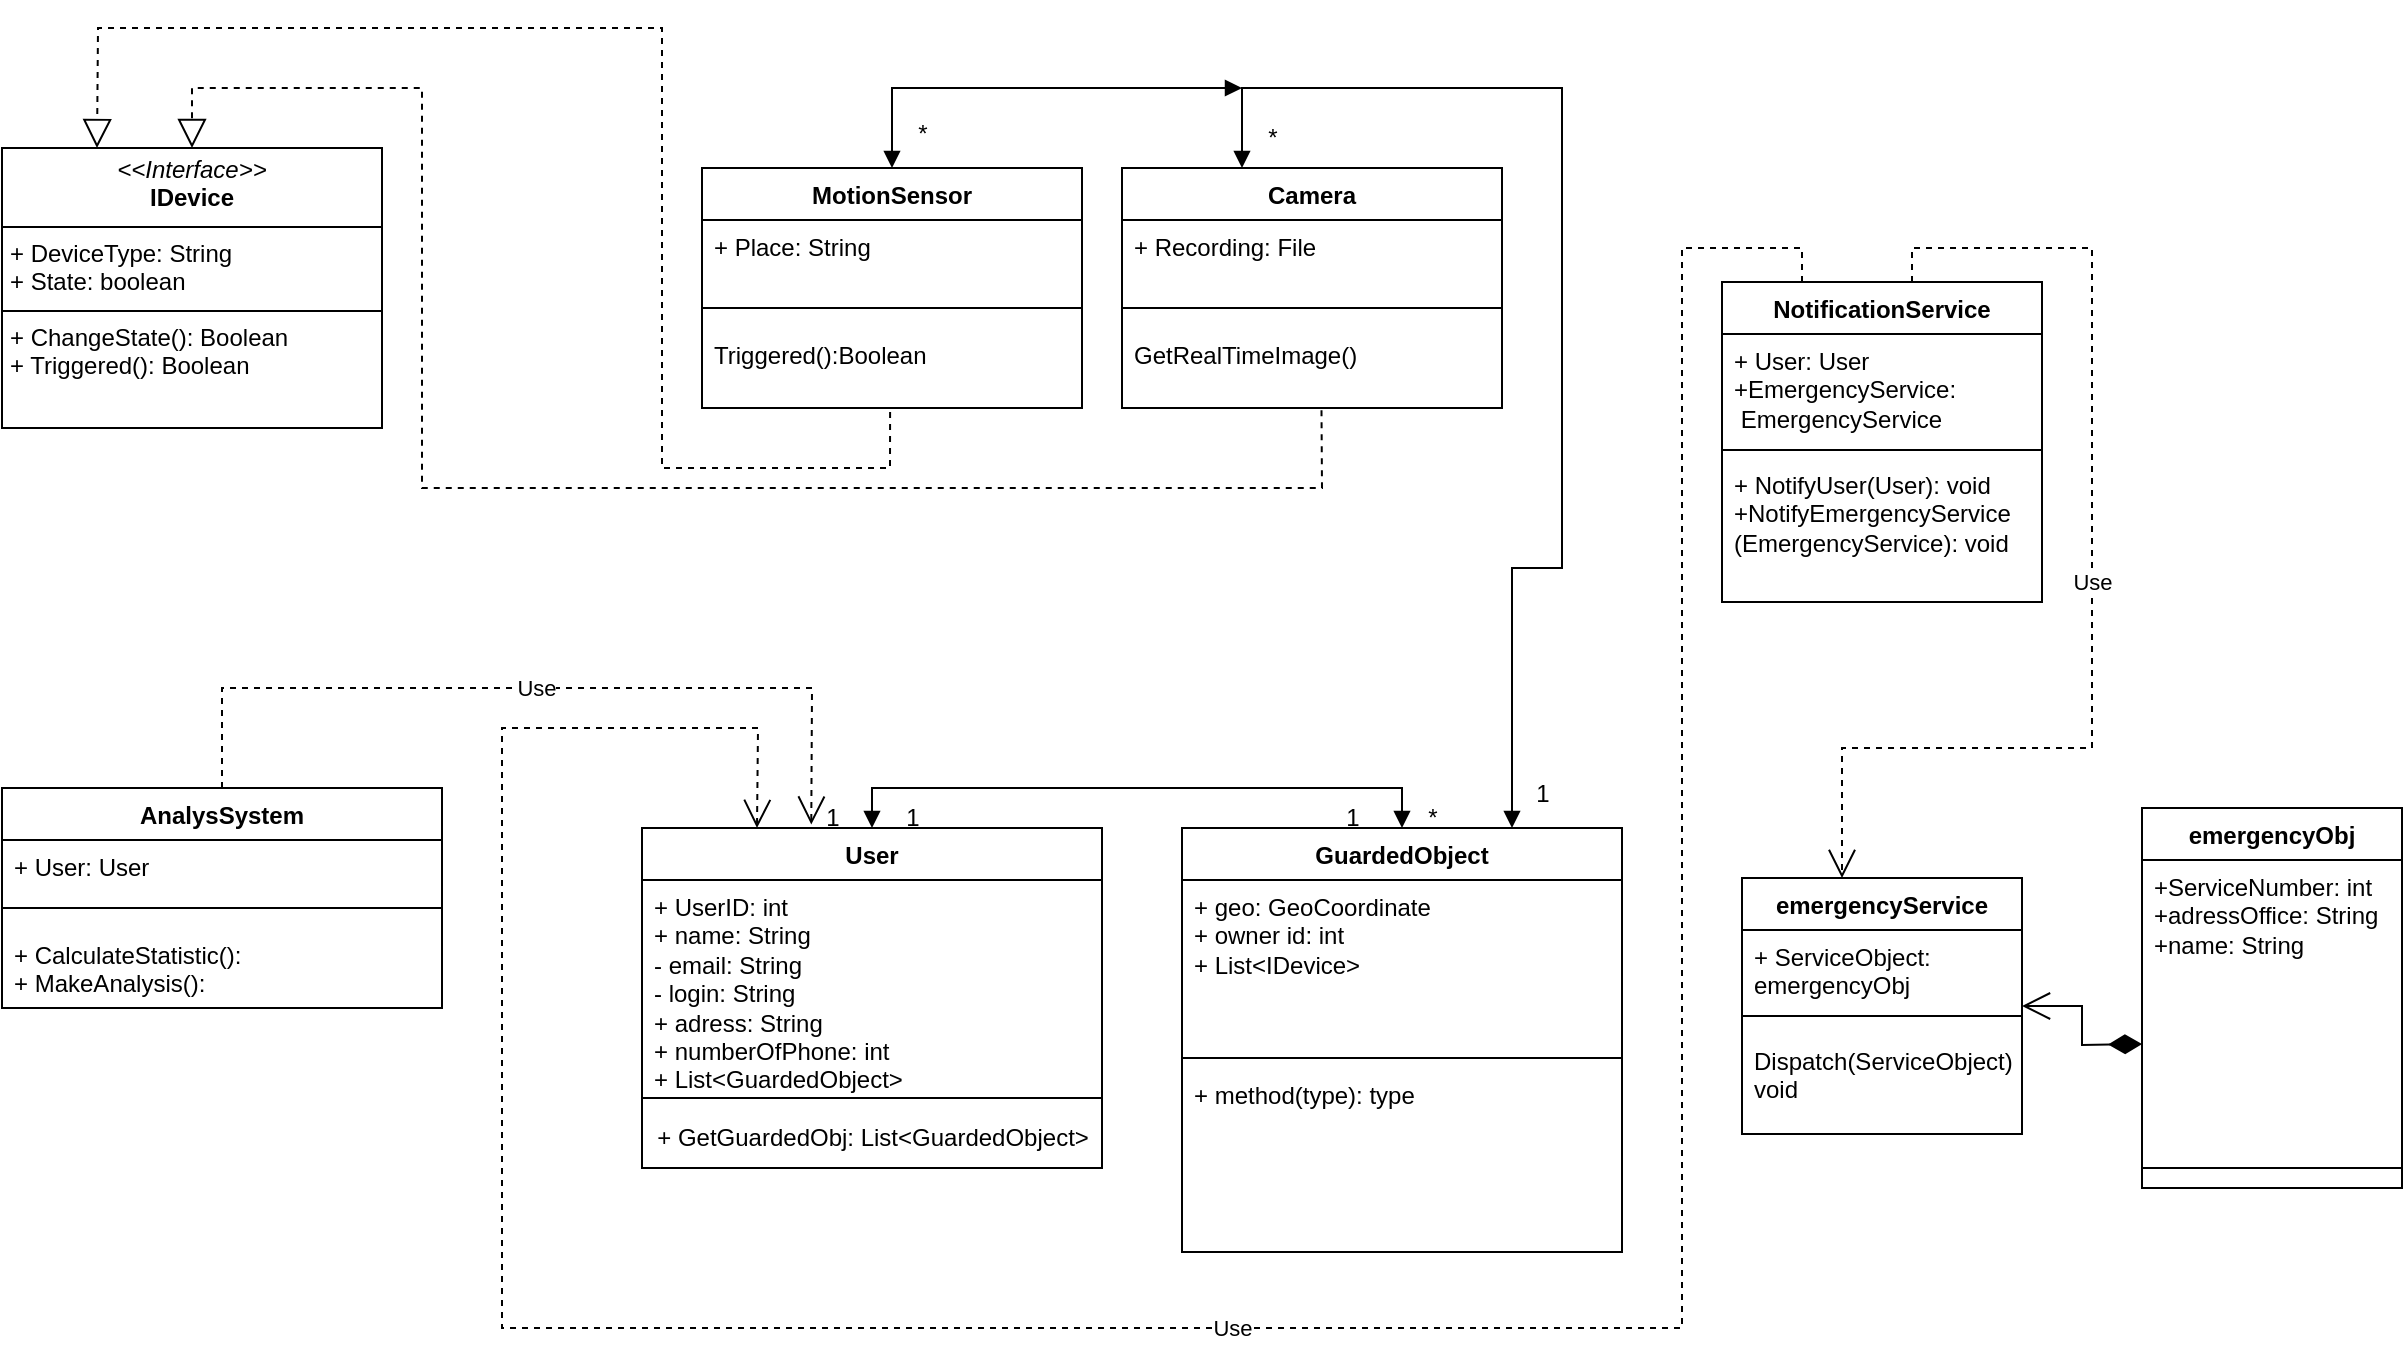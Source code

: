 <mxfile version="25.0.1">
  <diagram name="Страница — 1" id="8tjsF_M7jsW_yo7aEp5X">
    <mxGraphModel dx="2842" dy="1313" grid="1" gridSize="10" guides="1" tooltips="1" connect="1" arrows="1" fold="1" page="1" pageScale="1" pageWidth="827" pageHeight="1169" background="none" math="0" shadow="0">
      <root>
        <mxCell id="0" />
        <mxCell id="1" parent="0" />
        <mxCell id="qT1Ez9X6jO3HV0hjLNi6-5" value="GuardedObject" style="swimlane;fontStyle=1;align=center;verticalAlign=top;childLayout=stackLayout;horizontal=1;startSize=26;horizontalStack=0;resizeParent=1;resizeParentMax=0;resizeLast=0;collapsible=1;marginBottom=0;whiteSpace=wrap;html=1;" parent="1" vertex="1">
          <mxGeometry x="-220" y="420" width="220" height="212" as="geometry" />
        </mxCell>
        <mxCell id="qT1Ez9X6jO3HV0hjLNi6-6" value="+ geo: GeoCoordinate&amp;nbsp;&lt;br&gt;+ owner id: int&lt;div&gt;+ List&amp;lt;IDevice&amp;gt;&lt;br&gt;&lt;div&gt;&lt;br&gt;&lt;/div&gt;&lt;/div&gt;" style="text;strokeColor=none;fillColor=none;align=left;verticalAlign=top;spacingLeft=4;spacingRight=4;overflow=hidden;rotatable=0;points=[[0,0.5],[1,0.5]];portConstraint=eastwest;whiteSpace=wrap;html=1;" parent="qT1Ez9X6jO3HV0hjLNi6-5" vertex="1">
          <mxGeometry y="26" width="220" height="84" as="geometry" />
        </mxCell>
        <mxCell id="qT1Ez9X6jO3HV0hjLNi6-7" value="" style="line;strokeWidth=1;fillColor=none;align=left;verticalAlign=middle;spacingTop=-1;spacingLeft=3;spacingRight=3;rotatable=0;labelPosition=right;points=[];portConstraint=eastwest;strokeColor=inherit;" parent="qT1Ez9X6jO3HV0hjLNi6-5" vertex="1">
          <mxGeometry y="110" width="220" height="10" as="geometry" />
        </mxCell>
        <mxCell id="qT1Ez9X6jO3HV0hjLNi6-8" value="+ method(type): type" style="text;strokeColor=none;fillColor=none;align=left;verticalAlign=top;spacingLeft=4;spacingRight=4;overflow=hidden;rotatable=0;points=[[0,0.5],[1,0.5]];portConstraint=eastwest;whiteSpace=wrap;html=1;" parent="qT1Ez9X6jO3HV0hjLNi6-5" vertex="1">
          <mxGeometry y="120" width="220" height="92" as="geometry" />
        </mxCell>
        <mxCell id="qT1Ez9X6jO3HV0hjLNi6-9" value="User" style="swimlane;fontStyle=1;align=center;verticalAlign=top;childLayout=stackLayout;horizontal=1;startSize=26;horizontalStack=0;resizeParent=1;resizeParentMax=0;resizeLast=0;collapsible=1;marginBottom=0;whiteSpace=wrap;html=1;" parent="1" vertex="1">
          <mxGeometry x="-490" y="420" width="230" height="170" as="geometry">
            <mxRectangle x="40" y="70" width="120" height="30" as="alternateBounds" />
          </mxGeometry>
        </mxCell>
        <mxCell id="qT1Ez9X6jO3HV0hjLNi6-10" value="&lt;div&gt;+ UserID: int&lt;/div&gt;+ name: String&lt;div&gt;- email: String&lt;br&gt;&lt;div&gt;- login: String&lt;br&gt;&lt;div&gt;+ adress: String&lt;/div&gt;&lt;div&gt;+ numberOfPhone: int&lt;/div&gt;&lt;div&gt;+ List&amp;lt;&lt;span style=&quot;text-align: center; background-color: initial;&quot;&gt;GuardedObject&lt;/span&gt;&lt;span style=&quot;background-color: initial;&quot;&gt;&amp;gt;&lt;/span&gt;&lt;/div&gt;&lt;div&gt;&lt;span style=&quot;background-color: initial;&quot;&gt;&lt;br&gt;&lt;/span&gt;&lt;/div&gt;&lt;div&gt;&lt;span style=&quot;background-color: initial;&quot;&gt;&lt;br&gt;&lt;/span&gt;&lt;/div&gt;&lt;div&gt;&lt;span style=&quot;background-color: initial;&quot;&gt;&lt;br&gt;&lt;/span&gt;&lt;/div&gt;&lt;div&gt;&lt;br&gt;&lt;/div&gt;&lt;/div&gt;&lt;/div&gt;" style="text;strokeColor=none;fillColor=none;align=left;verticalAlign=top;spacingLeft=4;spacingRight=4;overflow=hidden;rotatable=0;points=[[0,0.5],[1,0.5]];portConstraint=eastwest;whiteSpace=wrap;html=1;" parent="qT1Ez9X6jO3HV0hjLNi6-9" vertex="1">
          <mxGeometry y="26" width="230" height="104" as="geometry" />
        </mxCell>
        <mxCell id="qT1Ez9X6jO3HV0hjLNi6-11" value="" style="line;strokeWidth=1;fillColor=none;align=left;verticalAlign=middle;spacingTop=-1;spacingLeft=3;spacingRight=3;rotatable=0;labelPosition=right;points=[];portConstraint=eastwest;strokeColor=inherit;" parent="qT1Ez9X6jO3HV0hjLNi6-9" vertex="1">
          <mxGeometry y="130" width="230" height="10" as="geometry" />
        </mxCell>
        <mxCell id="u9B3ksHWgTqDFR15Z2h7-7" value="+ GetGuardedObj: List&amp;lt;GuardedObject&amp;gt;" style="text;html=1;align=center;verticalAlign=middle;resizable=0;points=[];autosize=1;strokeColor=none;fillColor=none;" parent="qT1Ez9X6jO3HV0hjLNi6-9" vertex="1">
          <mxGeometry y="140" width="230" height="30" as="geometry" />
        </mxCell>
        <mxCell id="qT1Ez9X6jO3HV0hjLNi6-17" value="emergencyObj&lt;div&gt;&lt;br&gt;&lt;/div&gt;" style="swimlane;fontStyle=1;align=center;verticalAlign=top;childLayout=stackLayout;horizontal=1;startSize=26;horizontalStack=0;resizeParent=1;resizeParentMax=0;resizeLast=0;collapsible=1;marginBottom=0;whiteSpace=wrap;html=1;" parent="1" vertex="1">
          <mxGeometry x="260" y="410" width="130" height="190" as="geometry" />
        </mxCell>
        <mxCell id="qT1Ez9X6jO3HV0hjLNi6-18" value="&lt;div&gt;+ServiceNumber: int&lt;/div&gt;&lt;div&gt;+adressOffice: String&lt;/div&gt;&lt;div&gt;+name: String&lt;/div&gt;&lt;div&gt;&lt;br&gt;&lt;/div&gt;&lt;div&gt;&lt;br&gt;&lt;/div&gt;&lt;div&gt;&lt;br&gt;&lt;/div&gt;" style="text;strokeColor=none;fillColor=none;align=left;verticalAlign=top;spacingLeft=4;spacingRight=4;overflow=hidden;rotatable=0;points=[[0,0.5],[1,0.5]];portConstraint=eastwest;whiteSpace=wrap;html=1;" parent="qT1Ez9X6jO3HV0hjLNi6-17" vertex="1">
          <mxGeometry y="26" width="130" height="144" as="geometry" />
        </mxCell>
        <mxCell id="qT1Ez9X6jO3HV0hjLNi6-19" value="" style="line;strokeWidth=1;fillColor=none;align=left;verticalAlign=middle;spacingTop=-1;spacingLeft=3;spacingRight=3;rotatable=0;labelPosition=right;points=[];portConstraint=eastwest;strokeColor=inherit;" parent="qT1Ez9X6jO3HV0hjLNi6-17" vertex="1">
          <mxGeometry y="170" width="130" height="20" as="geometry" />
        </mxCell>
        <mxCell id="qT1Ez9X6jO3HV0hjLNi6-26" value="AnalysSystem" style="swimlane;fontStyle=1;align=center;verticalAlign=top;childLayout=stackLayout;horizontal=1;startSize=26;horizontalStack=0;resizeParent=1;resizeParentMax=0;resizeLast=0;collapsible=1;marginBottom=0;whiteSpace=wrap;html=1;" parent="1" vertex="1">
          <mxGeometry x="-810" y="400" width="220" height="110" as="geometry" />
        </mxCell>
        <mxCell id="qT1Ez9X6jO3HV0hjLNi6-27" value="&lt;div&gt;+ User: User&lt;/div&gt;" style="text;strokeColor=none;fillColor=none;align=left;verticalAlign=top;spacingLeft=4;spacingRight=4;overflow=hidden;rotatable=0;points=[[0,0.5],[1,0.5]];portConstraint=eastwest;whiteSpace=wrap;html=1;" parent="qT1Ez9X6jO3HV0hjLNi6-26" vertex="1">
          <mxGeometry y="26" width="220" height="24" as="geometry" />
        </mxCell>
        <mxCell id="qT1Ez9X6jO3HV0hjLNi6-28" value="" style="line;strokeWidth=1;fillColor=none;align=left;verticalAlign=middle;spacingTop=-1;spacingLeft=3;spacingRight=3;rotatable=0;labelPosition=right;points=[];portConstraint=eastwest;strokeColor=inherit;" parent="qT1Ez9X6jO3HV0hjLNi6-26" vertex="1">
          <mxGeometry y="50" width="220" height="20" as="geometry" />
        </mxCell>
        <mxCell id="qT1Ez9X6jO3HV0hjLNi6-29" value="&lt;div&gt;&lt;span style=&quot;background-color: initial;&quot;&gt;+ CalculateStatistic():&lt;/span&gt;&lt;/div&gt;&lt;div&gt;+ MakeAnalysis():&lt;/div&gt;" style="text;strokeColor=none;fillColor=none;align=left;verticalAlign=top;spacingLeft=4;spacingRight=4;overflow=hidden;rotatable=0;points=[[0,0.5],[1,0.5]];portConstraint=eastwest;whiteSpace=wrap;html=1;" parent="qT1Ez9X6jO3HV0hjLNi6-26" vertex="1">
          <mxGeometry y="70" width="220" height="40" as="geometry" />
        </mxCell>
        <mxCell id="u9B3ksHWgTqDFR15Z2h7-2" value="emergencyService" style="swimlane;fontStyle=1;align=center;verticalAlign=top;childLayout=stackLayout;horizontal=1;startSize=26;horizontalStack=0;resizeParent=1;resizeParentMax=0;resizeLast=0;collapsible=1;marginBottom=0;whiteSpace=wrap;html=1;" parent="1" vertex="1">
          <mxGeometry x="60" y="445" width="140" height="128" as="geometry" />
        </mxCell>
        <mxCell id="u9B3ksHWgTqDFR15Z2h7-3" value="+ ServiceObject: emergencyObj" style="text;strokeColor=none;fillColor=none;align=left;verticalAlign=top;spacingLeft=4;spacingRight=4;overflow=hidden;rotatable=0;points=[[0,0.5],[1,0.5]];portConstraint=eastwest;whiteSpace=wrap;html=1;" parent="u9B3ksHWgTqDFR15Z2h7-2" vertex="1">
          <mxGeometry y="26" width="140" height="34" as="geometry" />
        </mxCell>
        <mxCell id="u9B3ksHWgTqDFR15Z2h7-4" value="" style="line;strokeWidth=1;fillColor=none;align=left;verticalAlign=middle;spacingTop=-1;spacingLeft=3;spacingRight=3;rotatable=0;labelPosition=right;points=[];portConstraint=eastwest;strokeColor=inherit;" parent="u9B3ksHWgTqDFR15Z2h7-2" vertex="1">
          <mxGeometry y="60" width="140" height="18" as="geometry" />
        </mxCell>
        <mxCell id="u9B3ksHWgTqDFR15Z2h7-5" value="Dispatch(ServiceObject): void" style="text;strokeColor=none;fillColor=none;align=left;verticalAlign=top;spacingLeft=4;spacingRight=4;overflow=hidden;rotatable=0;points=[[0,0.5],[1,0.5]];portConstraint=eastwest;whiteSpace=wrap;html=1;" parent="u9B3ksHWgTqDFR15Z2h7-2" vertex="1">
          <mxGeometry y="78" width="140" height="50" as="geometry" />
        </mxCell>
        <mxCell id="pxG9dVrNte3aK9hgAJ4S-3" value="&lt;p style=&quot;margin:0px;margin-top:4px;text-align:center;&quot;&gt;&lt;i&gt;&amp;lt;&amp;lt;Interface&amp;gt;&amp;gt;&lt;/i&gt;&lt;br&gt;&lt;b&gt;IDevice&lt;/b&gt;&lt;/p&gt;&lt;hr size=&quot;1&quot; style=&quot;border-style:solid;&quot;&gt;&lt;p style=&quot;margin:0px;margin-left:4px;&quot;&gt;+ DeviceType: String&lt;br&gt;+ State: boolean&lt;/p&gt;&lt;hr size=&quot;1&quot; style=&quot;border-style:solid;&quot;&gt;&lt;p style=&quot;margin:0px;margin-left:4px;&quot;&gt;+ ChangeState(): Boolean&lt;br&gt;+ Triggered(): Boolean&lt;/p&gt;" style="verticalAlign=top;align=left;overflow=fill;html=1;whiteSpace=wrap;" vertex="1" parent="1">
          <mxGeometry x="-810" y="80" width="190" height="140" as="geometry" />
        </mxCell>
        <mxCell id="uNuMsFCzHHrnqG_zuvwd-26" value="" style="endArrow=open;html=1;endSize=12;startArrow=diamondThin;startSize=14;startFill=1;edgeStyle=orthogonalEdgeStyle;align=left;verticalAlign=bottom;rounded=0;exitX=0;exitY=0.5;exitDx=0;exitDy=0;entryX=1;entryY=0.5;entryDx=0;entryDy=0;" edge="1" parent="1" target="u9B3ksHWgTqDFR15Z2h7-2">
          <mxGeometry x="-1" y="3" relative="1" as="geometry">
            <mxPoint x="260" y="528.01" as="sourcePoint" />
            <mxPoint x="140" y="510.002" as="targetPoint" />
          </mxGeometry>
        </mxCell>
        <mxCell id="uNuMsFCzHHrnqG_zuvwd-28" value="Camera" style="swimlane;fontStyle=1;align=center;verticalAlign=top;childLayout=stackLayout;horizontal=1;startSize=26;horizontalStack=0;resizeParent=1;resizeParentMax=0;resizeLast=0;collapsible=1;marginBottom=0;whiteSpace=wrap;html=1;" vertex="1" parent="1">
          <mxGeometry x="-250" y="90" width="190" height="120" as="geometry">
            <mxRectangle x="620" y="60" width="80" height="30" as="alternateBounds" />
          </mxGeometry>
        </mxCell>
        <mxCell id="uNuMsFCzHHrnqG_zuvwd-29" value="&lt;div&gt;&lt;span style=&quot;background-color: initial;&quot;&gt;+ Recording: File&lt;/span&gt;&lt;/div&gt;&lt;div&gt;&lt;br&gt;&lt;/div&gt;" style="text;strokeColor=none;fillColor=none;align=left;verticalAlign=top;spacingLeft=4;spacingRight=4;overflow=hidden;rotatable=0;points=[[0,0.5],[1,0.5]];portConstraint=eastwest;whiteSpace=wrap;html=1;" vertex="1" parent="uNuMsFCzHHrnqG_zuvwd-28">
          <mxGeometry y="26" width="190" height="34" as="geometry" />
        </mxCell>
        <mxCell id="uNuMsFCzHHrnqG_zuvwd-30" value="" style="line;strokeWidth=1;fillColor=none;align=left;verticalAlign=middle;spacingTop=-1;spacingLeft=3;spacingRight=3;rotatable=0;labelPosition=right;points=[];portConstraint=eastwest;strokeColor=inherit;" vertex="1" parent="uNuMsFCzHHrnqG_zuvwd-28">
          <mxGeometry y="60" width="190" height="20" as="geometry" />
        </mxCell>
        <mxCell id="uNuMsFCzHHrnqG_zuvwd-31" value="&lt;div&gt;&lt;div&gt;GetRealTimeImage()&lt;/div&gt;&lt;/div&gt;" style="text;strokeColor=none;fillColor=none;align=left;verticalAlign=top;spacingLeft=4;spacingRight=4;overflow=hidden;rotatable=0;points=[[0,0.5],[1,0.5]];portConstraint=eastwest;whiteSpace=wrap;html=1;" vertex="1" parent="uNuMsFCzHHrnqG_zuvwd-28">
          <mxGeometry y="80" width="190" height="40" as="geometry" />
        </mxCell>
        <mxCell id="pxG9dVrNte3aK9hgAJ4S-35" value="MotionSensor" style="swimlane;fontStyle=1;align=center;verticalAlign=top;childLayout=stackLayout;horizontal=1;startSize=26;horizontalStack=0;resizeParent=1;resizeParentMax=0;resizeLast=0;collapsible=1;marginBottom=0;whiteSpace=wrap;html=1;" vertex="1" parent="1">
          <mxGeometry x="-460" y="90" width="190" height="120" as="geometry">
            <mxRectangle x="620" y="60" width="80" height="30" as="alternateBounds" />
          </mxGeometry>
        </mxCell>
        <mxCell id="pxG9dVrNte3aK9hgAJ4S-36" value="&lt;div&gt;+ Place: String&lt;/div&gt;" style="text;strokeColor=none;fillColor=none;align=left;verticalAlign=top;spacingLeft=4;spacingRight=4;overflow=hidden;rotatable=0;points=[[0,0.5],[1,0.5]];portConstraint=eastwest;whiteSpace=wrap;html=1;" vertex="1" parent="pxG9dVrNte3aK9hgAJ4S-35">
          <mxGeometry y="26" width="190" height="34" as="geometry" />
        </mxCell>
        <mxCell id="pxG9dVrNte3aK9hgAJ4S-37" value="" style="line;strokeWidth=1;fillColor=none;align=left;verticalAlign=middle;spacingTop=-1;spacingLeft=3;spacingRight=3;rotatable=0;labelPosition=right;points=[];portConstraint=eastwest;strokeColor=inherit;" vertex="1" parent="pxG9dVrNte3aK9hgAJ4S-35">
          <mxGeometry y="60" width="190" height="20" as="geometry" />
        </mxCell>
        <mxCell id="pxG9dVrNte3aK9hgAJ4S-38" value="Triggered():Boolean" style="text;strokeColor=none;fillColor=none;align=left;verticalAlign=top;spacingLeft=4;spacingRight=4;overflow=hidden;rotatable=0;points=[[0,0.5],[1,0.5]];portConstraint=eastwest;whiteSpace=wrap;html=1;" vertex="1" parent="pxG9dVrNte3aK9hgAJ4S-35">
          <mxGeometry y="80" width="190" height="40" as="geometry" />
        </mxCell>
        <mxCell id="uNuMsFCzHHrnqG_zuvwd-39" value="" style="endArrow=block;dashed=1;endFill=0;endSize=12;html=1;rounded=0;entryX=0.5;entryY=0;entryDx=0;entryDy=0;exitX=0.525;exitY=1.028;exitDx=0;exitDy=0;exitPerimeter=0;" edge="1" parent="1" source="uNuMsFCzHHrnqG_zuvwd-31" target="pxG9dVrNte3aK9hgAJ4S-3">
          <mxGeometry width="160" relative="1" as="geometry">
            <mxPoint x="-149" y="210" as="sourcePoint" />
            <mxPoint x="-485" y="20" as="targetPoint" />
            <Array as="points">
              <mxPoint x="-150" y="250" />
              <mxPoint x="-600" y="250" />
              <mxPoint x="-600" y="50" />
              <mxPoint x="-715" y="50" />
            </Array>
          </mxGeometry>
        </mxCell>
        <mxCell id="uNuMsFCzHHrnqG_zuvwd-42" value="" style="endArrow=block;dashed=1;endFill=0;endSize=12;html=1;rounded=0;exitX=0.495;exitY=1.05;exitDx=0;exitDy=0;exitPerimeter=0;entryX=0.25;entryY=0;entryDx=0;entryDy=0;" edge="1" parent="1" source="pxG9dVrNte3aK9hgAJ4S-38" target="pxG9dVrNte3aK9hgAJ4S-3">
          <mxGeometry width="160" relative="1" as="geometry">
            <mxPoint x="-520" y="10" as="sourcePoint" />
            <mxPoint x="-515" y="10" as="targetPoint" />
            <Array as="points">
              <mxPoint x="-366" y="240" />
              <mxPoint x="-480" y="240" />
              <mxPoint x="-480" y="20" />
              <mxPoint x="-762" y="20" />
            </Array>
          </mxGeometry>
        </mxCell>
        <mxCell id="pxG9dVrNte3aK9hgAJ4S-41" value="NotificationService" style="swimlane;fontStyle=1;align=center;verticalAlign=top;childLayout=stackLayout;horizontal=1;startSize=26;horizontalStack=0;resizeParent=1;resizeParentMax=0;resizeLast=0;collapsible=1;marginBottom=0;whiteSpace=wrap;html=1;" vertex="1" parent="1">
          <mxGeometry x="50" y="147" width="160" height="160" as="geometry" />
        </mxCell>
        <mxCell id="pxG9dVrNte3aK9hgAJ4S-42" value="+ User: User&lt;div&gt;+EmergencyService:&lt;/div&gt;&lt;div&gt;&amp;nbsp;&lt;span style=&quot;background-color: initial;&quot;&gt;EmergencyService&lt;/span&gt;&lt;span style=&quot;background-color: initial;&quot;&gt;&amp;nbsp;&lt;/span&gt;&lt;/div&gt;" style="text;strokeColor=none;fillColor=none;align=left;verticalAlign=top;spacingLeft=4;spacingRight=4;overflow=hidden;rotatable=0;points=[[0,0.5],[1,0.5]];portConstraint=eastwest;whiteSpace=wrap;html=1;" vertex="1" parent="pxG9dVrNte3aK9hgAJ4S-41">
          <mxGeometry y="26" width="160" height="54" as="geometry" />
        </mxCell>
        <mxCell id="pxG9dVrNte3aK9hgAJ4S-43" value="" style="line;strokeWidth=1;fillColor=none;align=left;verticalAlign=middle;spacingTop=-1;spacingLeft=3;spacingRight=3;rotatable=0;labelPosition=right;points=[];portConstraint=eastwest;strokeColor=inherit;" vertex="1" parent="pxG9dVrNte3aK9hgAJ4S-41">
          <mxGeometry y="80" width="160" height="8" as="geometry" />
        </mxCell>
        <mxCell id="pxG9dVrNte3aK9hgAJ4S-44" value="+ NotifyUser(User): void&lt;div&gt;+NotifyEmergencyService&lt;/div&gt;&lt;div&gt;(&lt;span style=&quot;background-color: initial;&quot;&gt;EmergencyService&lt;/span&gt;&lt;span style=&quot;background-color: initial;&quot;&gt;): void&lt;/span&gt;&lt;/div&gt;" style="text;strokeColor=none;fillColor=none;align=left;verticalAlign=top;spacingLeft=4;spacingRight=4;overflow=hidden;rotatable=0;points=[[0,0.5],[1,0.5]];portConstraint=eastwest;whiteSpace=wrap;html=1;" vertex="1" parent="pxG9dVrNte3aK9hgAJ4S-41">
          <mxGeometry y="88" width="160" height="72" as="geometry" />
        </mxCell>
        <mxCell id="pxG9dVrNte3aK9hgAJ4S-66" value="" style="endArrow=block;startArrow=block;endFill=1;startFill=1;html=1;rounded=0;exitX=0.5;exitY=0;exitDx=0;exitDy=0;entryX=0.5;entryY=0;entryDx=0;entryDy=0;" edge="1" parent="1" source="qT1Ez9X6jO3HV0hjLNi6-9" target="qT1Ez9X6jO3HV0hjLNi6-5">
          <mxGeometry width="160" relative="1" as="geometry">
            <mxPoint x="-180" y="330" as="sourcePoint" />
            <mxPoint x="-20" y="330" as="targetPoint" />
            <Array as="points">
              <mxPoint x="-375" y="400" />
              <mxPoint x="-110" y="400" />
            </Array>
          </mxGeometry>
        </mxCell>
        <mxCell id="pxG9dVrNte3aK9hgAJ4S-78" value="" style="endArrow=block;startArrow=block;endFill=1;startFill=1;html=1;rounded=0;exitX=0.5;exitY=0;exitDx=0;exitDy=0;" edge="1" parent="1" source="pxG9dVrNte3aK9hgAJ4S-35">
          <mxGeometry width="160" relative="1" as="geometry">
            <mxPoint x="-360" y="40" as="sourcePoint" />
            <mxPoint x="-190" y="50" as="targetPoint" />
            <Array as="points">
              <mxPoint x="-365" y="50" />
            </Array>
          </mxGeometry>
        </mxCell>
        <mxCell id="pxG9dVrNte3aK9hgAJ4S-79" value="" style="endArrow=block;startArrow=block;endFill=1;startFill=1;html=1;rounded=0;exitX=0.5;exitY=0;exitDx=0;exitDy=0;entryX=0.75;entryY=0;entryDx=0;entryDy=0;" edge="1" parent="1" target="qT1Ez9X6jO3HV0hjLNi6-5">
          <mxGeometry width="160" relative="1" as="geometry">
            <mxPoint x="-190" y="90" as="sourcePoint" />
            <mxPoint x="-15" y="50" as="targetPoint" />
            <Array as="points">
              <mxPoint x="-190" y="50" />
              <mxPoint x="-30" y="50" />
              <mxPoint x="-30" y="290" />
              <mxPoint x="-55" y="290" />
            </Array>
          </mxGeometry>
        </mxCell>
        <mxCell id="pxG9dVrNte3aK9hgAJ4S-80" value="*" style="text;html=1;align=center;verticalAlign=middle;resizable=0;points=[];autosize=1;strokeColor=none;fillColor=none;" vertex="1" parent="1">
          <mxGeometry x="-365" y="58" width="30" height="30" as="geometry" />
        </mxCell>
        <mxCell id="pxG9dVrNte3aK9hgAJ4S-81" value="*" style="text;html=1;align=center;verticalAlign=middle;resizable=0;points=[];autosize=1;strokeColor=none;fillColor=none;" vertex="1" parent="1">
          <mxGeometry x="-190" y="60" width="30" height="30" as="geometry" />
        </mxCell>
        <mxCell id="pxG9dVrNte3aK9hgAJ4S-82" value="1" style="text;html=1;align=center;verticalAlign=middle;resizable=0;points=[];autosize=1;strokeColor=none;fillColor=none;" vertex="1" parent="1">
          <mxGeometry x="-55" y="388" width="30" height="30" as="geometry" />
        </mxCell>
        <mxCell id="pxG9dVrNte3aK9hgAJ4S-83" value="Use" style="endArrow=open;endSize=12;dashed=1;html=1;rounded=0;exitX=0.25;exitY=0;exitDx=0;exitDy=0;entryX=0.25;entryY=0;entryDx=0;entryDy=0;" edge="1" parent="1" source="pxG9dVrNte3aK9hgAJ4S-41" target="qT1Ez9X6jO3HV0hjLNi6-9">
          <mxGeometry width="160" relative="1" as="geometry">
            <mxPoint x="30" y="300" as="sourcePoint" />
            <mxPoint x="190" y="300" as="targetPoint" />
            <Array as="points">
              <mxPoint x="90" y="130" />
              <mxPoint x="30" y="130" />
              <mxPoint x="30" y="670" />
              <mxPoint x="-560" y="670" />
              <mxPoint x="-560" y="370" />
              <mxPoint x="-432" y="370" />
            </Array>
          </mxGeometry>
        </mxCell>
        <mxCell id="pxG9dVrNte3aK9hgAJ4S-84" value="Use" style="endArrow=open;endSize=12;dashed=1;html=1;rounded=0;exitX=0.5;exitY=0;exitDx=0;exitDy=0;entryX=0.25;entryY=0;entryDx=0;entryDy=0;" edge="1" parent="1">
          <mxGeometry width="160" relative="1" as="geometry">
            <mxPoint x="145" y="147" as="sourcePoint" />
            <mxPoint x="110" y="445" as="targetPoint" />
            <Array as="points">
              <mxPoint x="145" y="130" />
              <mxPoint x="235" y="130" />
              <mxPoint x="235" y="380" />
              <mxPoint x="110" y="380" />
            </Array>
          </mxGeometry>
        </mxCell>
        <mxCell id="pxG9dVrNte3aK9hgAJ4S-88" value="Use" style="endArrow=open;endSize=12;dashed=1;html=1;rounded=0;exitX=0.5;exitY=0;exitDx=0;exitDy=0;entryX=0.368;entryY=-0.01;entryDx=0;entryDy=0;entryPerimeter=0;" edge="1" parent="1" source="qT1Ez9X6jO3HV0hjLNi6-26" target="qT1Ez9X6jO3HV0hjLNi6-9">
          <mxGeometry width="160" relative="1" as="geometry">
            <mxPoint x="-540" y="370" as="sourcePoint" />
            <mxPoint x="-380" y="370" as="targetPoint" />
            <Array as="points">
              <mxPoint x="-700" y="350" />
              <mxPoint x="-405" y="350" />
            </Array>
          </mxGeometry>
        </mxCell>
        <mxCell id="pxG9dVrNte3aK9hgAJ4S-89" value="1" style="text;html=1;align=center;verticalAlign=middle;resizable=0;points=[];autosize=1;strokeColor=none;fillColor=none;" vertex="1" parent="1">
          <mxGeometry x="-370" y="400" width="30" height="30" as="geometry" />
        </mxCell>
        <mxCell id="pxG9dVrNte3aK9hgAJ4S-92" value="*" style="text;html=1;align=center;verticalAlign=middle;resizable=0;points=[];autosize=1;strokeColor=none;fillColor=none;" vertex="1" parent="1">
          <mxGeometry x="-110" y="400" width="30" height="30" as="geometry" />
        </mxCell>
        <mxCell id="pxG9dVrNte3aK9hgAJ4S-93" value="1" style="text;html=1;align=center;verticalAlign=middle;resizable=0;points=[];autosize=1;strokeColor=none;fillColor=none;" vertex="1" parent="1">
          <mxGeometry x="-150" y="400" width="30" height="30" as="geometry" />
        </mxCell>
        <mxCell id="pxG9dVrNte3aK9hgAJ4S-94" value="1" style="text;html=1;align=center;verticalAlign=middle;resizable=0;points=[];autosize=1;strokeColor=none;fillColor=none;" vertex="1" parent="1">
          <mxGeometry x="-410" y="400" width="30" height="30" as="geometry" />
        </mxCell>
      </root>
    </mxGraphModel>
  </diagram>
</mxfile>
